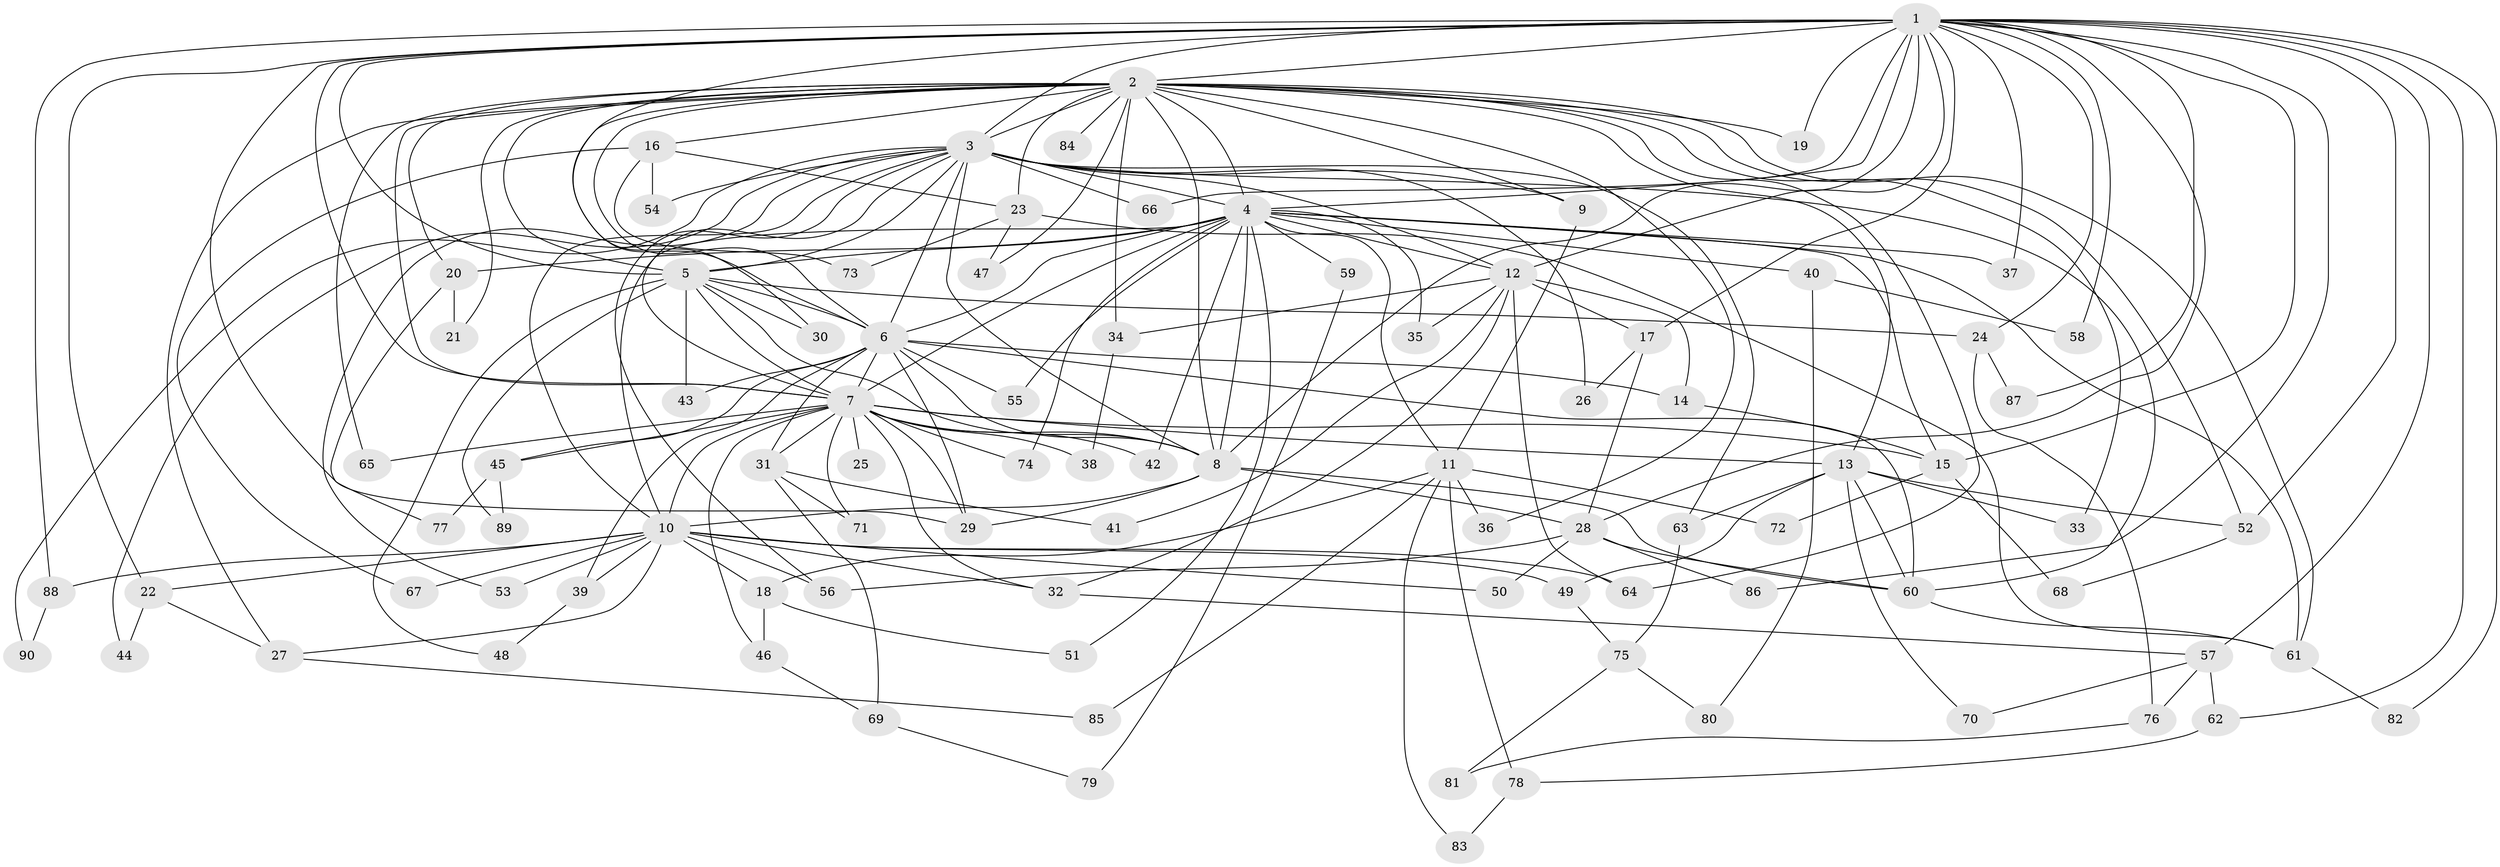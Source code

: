 // original degree distribution, {31: 0.0078125, 20: 0.0234375, 23: 0.015625, 19: 0.0078125, 15: 0.0078125, 25: 0.0078125, 24: 0.0078125, 3: 0.1953125, 8: 0.0234375, 7: 0.015625, 5: 0.0390625, 6: 0.015625, 4: 0.1171875, 2: 0.515625}
// Generated by graph-tools (version 1.1) at 2025/49/03/04/25 22:49:57]
// undirected, 90 vertices, 205 edges
graph export_dot {
  node [color=gray90,style=filled];
  1;
  2;
  3;
  4;
  5;
  6;
  7;
  8;
  9;
  10;
  11;
  12;
  13;
  14;
  15;
  16;
  17;
  18;
  19;
  20;
  21;
  22;
  23;
  24;
  25;
  26;
  27;
  28;
  29;
  30;
  31;
  32;
  33;
  34;
  35;
  36;
  37;
  38;
  39;
  40;
  41;
  42;
  43;
  44;
  45;
  46;
  47;
  48;
  49;
  50;
  51;
  52;
  53;
  54;
  55;
  56;
  57;
  58;
  59;
  60;
  61;
  62;
  63;
  64;
  65;
  66;
  67;
  68;
  69;
  70;
  71;
  72;
  73;
  74;
  75;
  76;
  77;
  78;
  79;
  80;
  81;
  82;
  83;
  84;
  85;
  86;
  87;
  88;
  89;
  90;
  1 -- 2 [weight=2.0];
  1 -- 3 [weight=3.0];
  1 -- 4 [weight=2.0];
  1 -- 5 [weight=1.0];
  1 -- 6 [weight=1.0];
  1 -- 7 [weight=1.0];
  1 -- 8 [weight=1.0];
  1 -- 12 [weight=2.0];
  1 -- 15 [weight=1.0];
  1 -- 17 [weight=1.0];
  1 -- 19 [weight=1.0];
  1 -- 22 [weight=1.0];
  1 -- 24 [weight=1.0];
  1 -- 28 [weight=1.0];
  1 -- 29 [weight=1.0];
  1 -- 37 [weight=1.0];
  1 -- 52 [weight=2.0];
  1 -- 57 [weight=1.0];
  1 -- 58 [weight=1.0];
  1 -- 62 [weight=1.0];
  1 -- 66 [weight=1.0];
  1 -- 82 [weight=1.0];
  1 -- 86 [weight=1.0];
  1 -- 87 [weight=1.0];
  1 -- 88 [weight=1.0];
  2 -- 3 [weight=2.0];
  2 -- 4 [weight=4.0];
  2 -- 5 [weight=3.0];
  2 -- 6 [weight=2.0];
  2 -- 7 [weight=2.0];
  2 -- 8 [weight=3.0];
  2 -- 9 [weight=1.0];
  2 -- 13 [weight=1.0];
  2 -- 16 [weight=1.0];
  2 -- 19 [weight=1.0];
  2 -- 20 [weight=1.0];
  2 -- 21 [weight=1.0];
  2 -- 23 [weight=1.0];
  2 -- 27 [weight=1.0];
  2 -- 30 [weight=1.0];
  2 -- 33 [weight=1.0];
  2 -- 34 [weight=1.0];
  2 -- 36 [weight=1.0];
  2 -- 47 [weight=1.0];
  2 -- 52 [weight=1.0];
  2 -- 61 [weight=2.0];
  2 -- 64 [weight=1.0];
  2 -- 65 [weight=1.0];
  2 -- 84 [weight=2.0];
  3 -- 4 [weight=2.0];
  3 -- 5 [weight=1.0];
  3 -- 6 [weight=1.0];
  3 -- 7 [weight=1.0];
  3 -- 8 [weight=2.0];
  3 -- 9 [weight=1.0];
  3 -- 10 [weight=1.0];
  3 -- 12 [weight=1.0];
  3 -- 26 [weight=1.0];
  3 -- 44 [weight=1.0];
  3 -- 53 [weight=1.0];
  3 -- 54 [weight=1.0];
  3 -- 56 [weight=1.0];
  3 -- 60 [weight=1.0];
  3 -- 63 [weight=1.0];
  3 -- 66 [weight=1.0];
  3 -- 90 [weight=1.0];
  4 -- 5 [weight=2.0];
  4 -- 6 [weight=3.0];
  4 -- 7 [weight=2.0];
  4 -- 8 [weight=2.0];
  4 -- 10 [weight=1.0];
  4 -- 11 [weight=1.0];
  4 -- 12 [weight=1.0];
  4 -- 15 [weight=1.0];
  4 -- 20 [weight=1.0];
  4 -- 35 [weight=1.0];
  4 -- 37 [weight=1.0];
  4 -- 40 [weight=1.0];
  4 -- 42 [weight=2.0];
  4 -- 51 [weight=1.0];
  4 -- 55 [weight=1.0];
  4 -- 59 [weight=2.0];
  4 -- 61 [weight=2.0];
  4 -- 74 [weight=1.0];
  5 -- 6 [weight=1.0];
  5 -- 7 [weight=1.0];
  5 -- 8 [weight=1.0];
  5 -- 24 [weight=1.0];
  5 -- 30 [weight=1.0];
  5 -- 43 [weight=1.0];
  5 -- 48 [weight=1.0];
  5 -- 89 [weight=1.0];
  6 -- 7 [weight=2.0];
  6 -- 8 [weight=1.0];
  6 -- 14 [weight=1.0];
  6 -- 29 [weight=1.0];
  6 -- 31 [weight=1.0];
  6 -- 39 [weight=1.0];
  6 -- 43 [weight=2.0];
  6 -- 45 [weight=1.0];
  6 -- 55 [weight=1.0];
  6 -- 60 [weight=1.0];
  7 -- 8 [weight=1.0];
  7 -- 10 [weight=1.0];
  7 -- 13 [weight=1.0];
  7 -- 15 [weight=1.0];
  7 -- 25 [weight=1.0];
  7 -- 29 [weight=1.0];
  7 -- 31 [weight=1.0];
  7 -- 32 [weight=1.0];
  7 -- 38 [weight=1.0];
  7 -- 42 [weight=1.0];
  7 -- 45 [weight=1.0];
  7 -- 46 [weight=1.0];
  7 -- 65 [weight=1.0];
  7 -- 71 [weight=1.0];
  7 -- 74 [weight=1.0];
  8 -- 10 [weight=8.0];
  8 -- 28 [weight=2.0];
  8 -- 29 [weight=1.0];
  8 -- 60 [weight=1.0];
  9 -- 11 [weight=1.0];
  10 -- 18 [weight=1.0];
  10 -- 22 [weight=1.0];
  10 -- 27 [weight=1.0];
  10 -- 32 [weight=1.0];
  10 -- 39 [weight=1.0];
  10 -- 49 [weight=1.0];
  10 -- 50 [weight=1.0];
  10 -- 53 [weight=1.0];
  10 -- 56 [weight=1.0];
  10 -- 64 [weight=1.0];
  10 -- 67 [weight=1.0];
  10 -- 88 [weight=1.0];
  11 -- 18 [weight=1.0];
  11 -- 36 [weight=1.0];
  11 -- 72 [weight=1.0];
  11 -- 78 [weight=1.0];
  11 -- 83 [weight=1.0];
  11 -- 85 [weight=1.0];
  12 -- 14 [weight=1.0];
  12 -- 17 [weight=1.0];
  12 -- 32 [weight=1.0];
  12 -- 34 [weight=1.0];
  12 -- 35 [weight=1.0];
  12 -- 41 [weight=1.0];
  12 -- 64 [weight=1.0];
  13 -- 33 [weight=1.0];
  13 -- 49 [weight=1.0];
  13 -- 52 [weight=1.0];
  13 -- 60 [weight=1.0];
  13 -- 63 [weight=1.0];
  13 -- 70 [weight=1.0];
  14 -- 15 [weight=1.0];
  15 -- 68 [weight=1.0];
  15 -- 72 [weight=1.0];
  16 -- 23 [weight=1.0];
  16 -- 54 [weight=1.0];
  16 -- 67 [weight=1.0];
  16 -- 73 [weight=1.0];
  17 -- 26 [weight=1.0];
  17 -- 28 [weight=1.0];
  18 -- 46 [weight=1.0];
  18 -- 51 [weight=1.0];
  20 -- 21 [weight=1.0];
  20 -- 77 [weight=1.0];
  22 -- 27 [weight=1.0];
  22 -- 44 [weight=1.0];
  23 -- 47 [weight=1.0];
  23 -- 61 [weight=1.0];
  23 -- 73 [weight=1.0];
  24 -- 76 [weight=1.0];
  24 -- 87 [weight=1.0];
  27 -- 85 [weight=1.0];
  28 -- 50 [weight=1.0];
  28 -- 56 [weight=1.0];
  28 -- 60 [weight=1.0];
  28 -- 86 [weight=1.0];
  31 -- 41 [weight=1.0];
  31 -- 69 [weight=1.0];
  31 -- 71 [weight=1.0];
  32 -- 57 [weight=1.0];
  34 -- 38 [weight=1.0];
  39 -- 48 [weight=1.0];
  40 -- 58 [weight=1.0];
  40 -- 80 [weight=1.0];
  45 -- 77 [weight=1.0];
  45 -- 89 [weight=1.0];
  46 -- 69 [weight=1.0];
  49 -- 75 [weight=1.0];
  52 -- 68 [weight=1.0];
  57 -- 62 [weight=1.0];
  57 -- 70 [weight=1.0];
  57 -- 76 [weight=1.0];
  59 -- 79 [weight=1.0];
  60 -- 61 [weight=1.0];
  61 -- 82 [weight=1.0];
  62 -- 78 [weight=1.0];
  63 -- 75 [weight=1.0];
  69 -- 79 [weight=1.0];
  75 -- 80 [weight=1.0];
  75 -- 81 [weight=1.0];
  76 -- 81 [weight=1.0];
  78 -- 83 [weight=1.0];
  88 -- 90 [weight=1.0];
}
